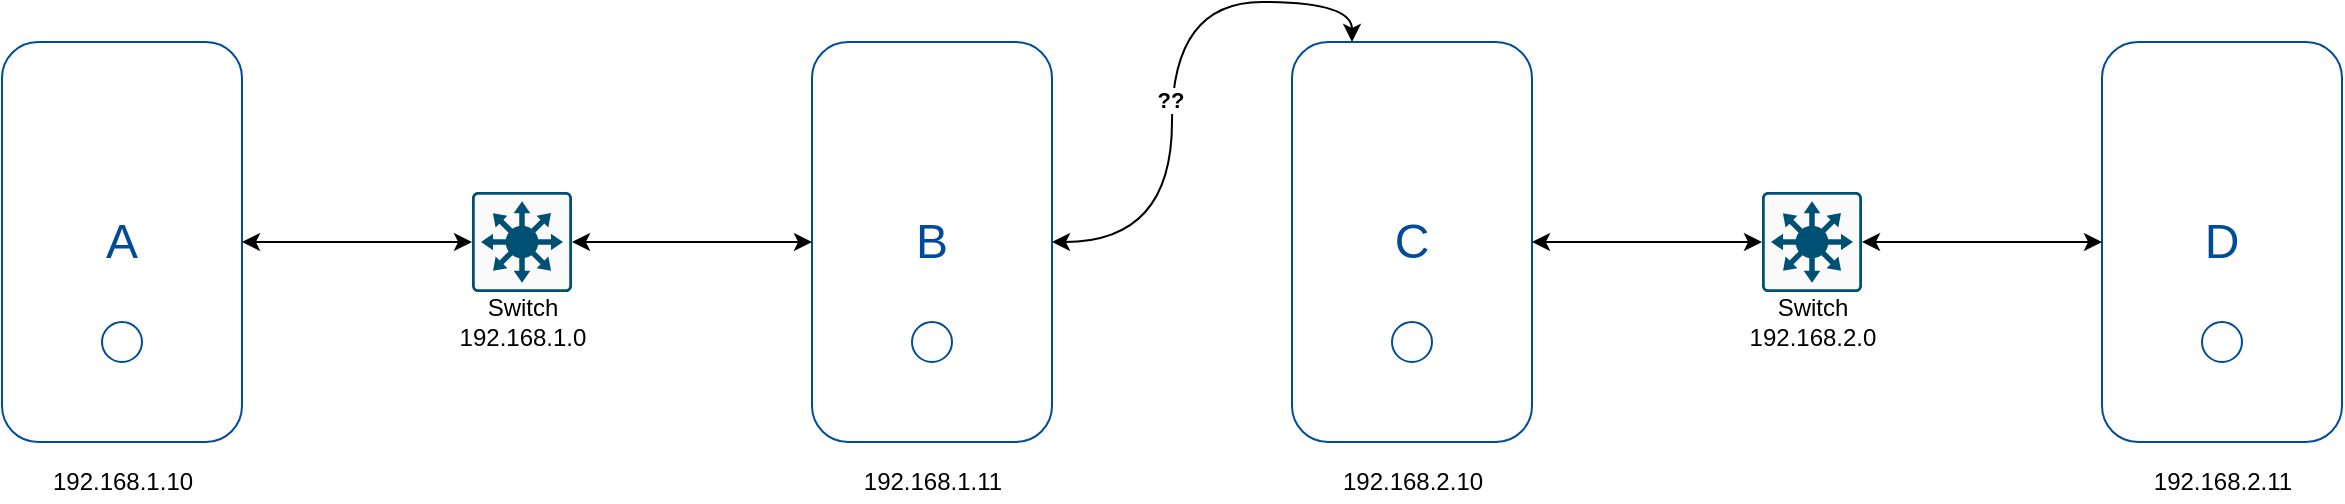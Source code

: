 <mxfile version="14.9.7" type="device"><diagram id="-_KY464_5xwuJn7fgiFt" name="Page-1"><mxGraphModel dx="1502" dy="644" grid="1" gridSize="10" guides="1" tooltips="1" connect="1" arrows="1" fold="1" page="1" pageScale="1" pageWidth="850" pageHeight="1100" math="0" shadow="0"><root><mxCell id="0"/><mxCell id="1" parent="0"/><mxCell id="4JGndbNHVBJCaq6diTuC-4" value="" style="group" vertex="1" connectable="0" parent="1"><mxGeometry x="305" y="120" width="120" height="200" as="geometry"/></mxCell><mxCell id="4JGndbNHVBJCaq6diTuC-2" value="&lt;font style=&quot;font-size: 24px&quot; color=&quot;#004c99&quot;&gt;A&lt;/font&gt;" style="rounded=1;whiteSpace=wrap;html=1;strokeColor=#004C99;" vertex="1" parent="4JGndbNHVBJCaq6diTuC-4"><mxGeometry width="120" height="200" as="geometry"/></mxCell><mxCell id="4JGndbNHVBJCaq6diTuC-3" value="" style="ellipse;whiteSpace=wrap;html=1;aspect=fixed;strokeColor=#004C99;" vertex="1" parent="4JGndbNHVBJCaq6diTuC-4"><mxGeometry x="50" y="140" width="20" height="20" as="geometry"/></mxCell><mxCell id="4JGndbNHVBJCaq6diTuC-30" style="edgeStyle=orthogonalEdgeStyle;curved=1;rounded=0;orthogonalLoop=1;jettySize=auto;html=1;entryX=0.25;entryY=0;entryDx=0;entryDy=0;startArrow=classic;startFill=1;" edge="1" parent="1" source="4JGndbNHVBJCaq6diTuC-5" target="4JGndbNHVBJCaq6diTuC-19"><mxGeometry relative="1" as="geometry"/></mxCell><mxCell id="4JGndbNHVBJCaq6diTuC-31" value="&lt;b&gt;??&lt;/b&gt;" style="edgeLabel;html=1;align=center;verticalAlign=middle;resizable=0;points=[];" vertex="1" connectable="0" parent="4JGndbNHVBJCaq6diTuC-30"><mxGeometry x="-0.094" y="1" relative="1" as="geometry"><mxPoint as="offset"/></mxGeometry></mxCell><mxCell id="4JGndbNHVBJCaq6diTuC-5" value="&lt;font style=&quot;font-size: 24px&quot; color=&quot;#004c99&quot;&gt;B&lt;/font&gt;" style="rounded=1;whiteSpace=wrap;html=1;strokeColor=#004C99;" vertex="1" parent="1"><mxGeometry x="710" y="120" width="120" height="200" as="geometry"/></mxCell><mxCell id="4JGndbNHVBJCaq6diTuC-6" value="" style="ellipse;whiteSpace=wrap;html=1;aspect=fixed;strokeColor=#004C99;" vertex="1" parent="1"><mxGeometry x="760" y="260" width="20" height="20" as="geometry"/></mxCell><mxCell id="4JGndbNHVBJCaq6diTuC-15" style="edgeStyle=orthogonalEdgeStyle;curved=1;rounded=0;orthogonalLoop=1;jettySize=auto;html=1;entryX=0;entryY=0.5;entryDx=0;entryDy=0;startArrow=classic;startFill=1;" edge="1" parent="1" source="4JGndbNHVBJCaq6diTuC-12" target="4JGndbNHVBJCaq6diTuC-5"><mxGeometry relative="1" as="geometry"/></mxCell><mxCell id="4JGndbNHVBJCaq6diTuC-12" value="" style="points=[[0.015,0.015,0],[0.985,0.015,0],[0.985,0.985,0],[0.015,0.985,0],[0.25,0,0],[0.5,0,0],[0.75,0,0],[1,0.25,0],[1,0.5,0],[1,0.75,0],[0.75,1,0],[0.5,1,0],[0.25,1,0],[0,0.75,0],[0,0.5,0],[0,0.25,0]];verticalLabelPosition=bottom;html=1;verticalAlign=top;aspect=fixed;align=center;pointerEvents=1;shape=mxgraph.cisco19.rect;prIcon=l3_switch;fillColor=#FAFAFA;strokeColor=#005073;" vertex="1" parent="1"><mxGeometry x="540" y="195" width="50" height="50" as="geometry"/></mxCell><mxCell id="4JGndbNHVBJCaq6diTuC-13" value="Switch&lt;br&gt;192.168.1.0" style="text;html=1;align=center;verticalAlign=middle;resizable=0;points=[];autosize=1;strokeColor=none;" vertex="1" parent="1"><mxGeometry x="525" y="245" width="80" height="30" as="geometry"/></mxCell><mxCell id="4JGndbNHVBJCaq6diTuC-14" style="edgeStyle=orthogonalEdgeStyle;curved=1;rounded=0;orthogonalLoop=1;jettySize=auto;html=1;exitX=1;exitY=0.5;exitDx=0;exitDy=0;entryX=0;entryY=0.5;entryDx=0;entryDy=0;entryPerimeter=0;startArrow=classic;startFill=1;" edge="1" parent="1" source="4JGndbNHVBJCaq6diTuC-2" target="4JGndbNHVBJCaq6diTuC-12"><mxGeometry relative="1" as="geometry"><mxPoint x="440" y="220" as="targetPoint"/></mxGeometry></mxCell><mxCell id="4JGndbNHVBJCaq6diTuC-16" value="192.168.1.10" style="text;html=1;align=center;verticalAlign=middle;resizable=0;points=[];autosize=1;strokeColor=none;" vertex="1" parent="1"><mxGeometry x="320" y="330" width="90" height="20" as="geometry"/></mxCell><mxCell id="4JGndbNHVBJCaq6diTuC-17" value="192.168.1.11" style="text;html=1;align=center;verticalAlign=middle;resizable=0;points=[];autosize=1;strokeColor=none;" vertex="1" parent="1"><mxGeometry x="730" y="330" width="80" height="20" as="geometry"/></mxCell><mxCell id="4JGndbNHVBJCaq6diTuC-18" value="" style="group" vertex="1" connectable="0" parent="1"><mxGeometry x="950" y="120" width="120" height="200" as="geometry"/></mxCell><mxCell id="4JGndbNHVBJCaq6diTuC-19" value="&lt;font style=&quot;font-size: 24px&quot; color=&quot;#004c99&quot;&gt;C&lt;/font&gt;" style="rounded=1;whiteSpace=wrap;html=1;strokeColor=#004C99;" vertex="1" parent="4JGndbNHVBJCaq6diTuC-18"><mxGeometry width="120" height="200" as="geometry"/></mxCell><mxCell id="4JGndbNHVBJCaq6diTuC-20" value="" style="ellipse;whiteSpace=wrap;html=1;aspect=fixed;strokeColor=#004C99;" vertex="1" parent="4JGndbNHVBJCaq6diTuC-18"><mxGeometry x="50" y="140" width="20" height="20" as="geometry"/></mxCell><mxCell id="4JGndbNHVBJCaq6diTuC-21" value="&lt;font style=&quot;font-size: 24px&quot; color=&quot;#004c99&quot;&gt;D&lt;/font&gt;" style="rounded=1;whiteSpace=wrap;html=1;strokeColor=#004C99;" vertex="1" parent="1"><mxGeometry x="1355" y="120" width="120" height="200" as="geometry"/></mxCell><mxCell id="4JGndbNHVBJCaq6diTuC-22" value="" style="ellipse;whiteSpace=wrap;html=1;aspect=fixed;strokeColor=#004C99;" vertex="1" parent="1"><mxGeometry x="1405" y="260" width="20" height="20" as="geometry"/></mxCell><mxCell id="4JGndbNHVBJCaq6diTuC-23" style="edgeStyle=orthogonalEdgeStyle;curved=1;rounded=0;orthogonalLoop=1;jettySize=auto;html=1;entryX=0;entryY=0.5;entryDx=0;entryDy=0;startArrow=classic;startFill=1;" edge="1" parent="1" source="4JGndbNHVBJCaq6diTuC-24" target="4JGndbNHVBJCaq6diTuC-21"><mxGeometry relative="1" as="geometry"/></mxCell><mxCell id="4JGndbNHVBJCaq6diTuC-24" value="" style="points=[[0.015,0.015,0],[0.985,0.015,0],[0.985,0.985,0],[0.015,0.985,0],[0.25,0,0],[0.5,0,0],[0.75,0,0],[1,0.25,0],[1,0.5,0],[1,0.75,0],[0.75,1,0],[0.5,1,0],[0.25,1,0],[0,0.75,0],[0,0.5,0],[0,0.25,0]];verticalLabelPosition=bottom;html=1;verticalAlign=top;aspect=fixed;align=center;pointerEvents=1;shape=mxgraph.cisco19.rect;prIcon=l3_switch;fillColor=#FAFAFA;strokeColor=#005073;" vertex="1" parent="1"><mxGeometry x="1185" y="195" width="50" height="50" as="geometry"/></mxCell><mxCell id="4JGndbNHVBJCaq6diTuC-25" value="Switch&lt;br&gt;192.168.2.0" style="text;html=1;align=center;verticalAlign=middle;resizable=0;points=[];autosize=1;strokeColor=none;" vertex="1" parent="1"><mxGeometry x="1170" y="245" width="80" height="30" as="geometry"/></mxCell><mxCell id="4JGndbNHVBJCaq6diTuC-26" style="edgeStyle=orthogonalEdgeStyle;curved=1;rounded=0;orthogonalLoop=1;jettySize=auto;html=1;exitX=1;exitY=0.5;exitDx=0;exitDy=0;entryX=0;entryY=0.5;entryDx=0;entryDy=0;entryPerimeter=0;startArrow=classic;startFill=1;" edge="1" parent="1" source="4JGndbNHVBJCaq6diTuC-19" target="4JGndbNHVBJCaq6diTuC-24"><mxGeometry relative="1" as="geometry"><mxPoint x="1085" y="220" as="targetPoint"/></mxGeometry></mxCell><mxCell id="4JGndbNHVBJCaq6diTuC-27" value="192.168.2.10" style="text;html=1;align=center;verticalAlign=middle;resizable=0;points=[];autosize=1;strokeColor=none;" vertex="1" parent="1"><mxGeometry x="965" y="330" width="90" height="20" as="geometry"/></mxCell><mxCell id="4JGndbNHVBJCaq6diTuC-28" value="192.168.2.11" style="text;html=1;align=center;verticalAlign=middle;resizable=0;points=[];autosize=1;strokeColor=none;" vertex="1" parent="1"><mxGeometry x="1375" y="330" width="80" height="20" as="geometry"/></mxCell></root></mxGraphModel></diagram></mxfile>